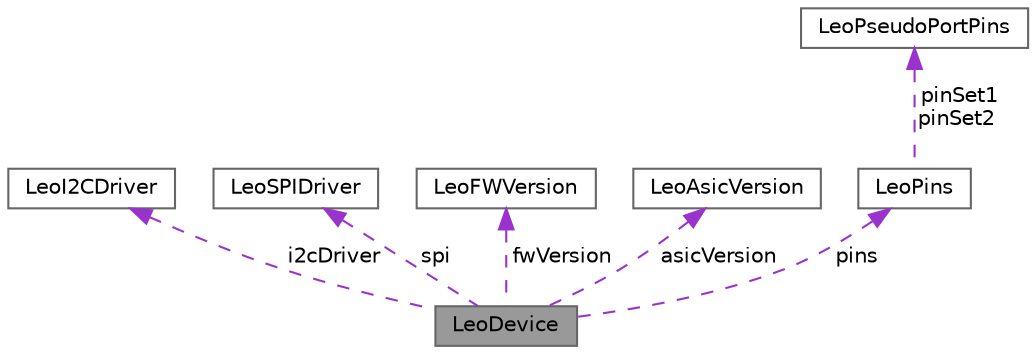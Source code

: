 digraph "LeoDevice"
{
 // LATEX_PDF_SIZE
  bgcolor="transparent";
  edge [fontname=Helvetica,fontsize=10,labelfontname=Helvetica,labelfontsize=10];
  node [fontname=Helvetica,fontsize=10,shape=box,height=0.2,width=0.4];
  Node1 [label="LeoDevice",height=0.2,width=0.4,color="gray40", fillcolor="grey60", style="filled", fontcolor="black",tooltip="Struct defining Leo CXL device."];
  Node2 -> Node1 [dir="back",color="darkorchid3",style="dashed",label=" i2cDriver" ];
  Node2 [label="LeoI2CDriver",height=0.2,width=0.4,color="gray40", fillcolor="white", style="filled",URL="$structLeoI2CDriver.html",tooltip="Struct defining I2C/SMBus connection with a Leo device."];
  Node3 -> Node1 [dir="back",color="darkorchid3",style="dashed",label=" spi" ];
  Node3 [label="LeoSPIDriver",height=0.2,width=0.4,color="gray40", fillcolor="white", style="filled",URL="$structLeoSPIDriver.html",tooltip="SPI types SPI is a synchronous serial interface communications are controlled by SPI master and used ..."];
  Node4 -> Node1 [dir="back",color="darkorchid3",style="dashed",label=" fwVersion" ];
  Node4 [label="LeoFWVersion",height=0.2,width=0.4,color="gray40", fillcolor="white", style="filled",URL="$structLeoFWVersion.html",tooltip="Struct defining FW version loaded on a Leo device."];
  Node5 -> Node1 [dir="back",color="darkorchid3",style="dashed",label=" asicVersion" ];
  Node5 [label="LeoAsicVersion",height=0.2,width=0.4,color="gray40", fillcolor="white", style="filled",URL="$structLeoAsicVersion.html",tooltip="Struct defining FW version loaded on a Leo device."];
  Node6 -> Node1 [dir="back",color="darkorchid3",style="dashed",label=" pins" ];
  Node6 [label="LeoPins",height=0.2,width=0.4,color="gray40", fillcolor="white", style="filled",URL="$structLeoPins.html",tooltip="Struct defining one set of pseudo port pins for a give lane."];
  Node7 -> Node6 [dir="back",color="darkorchid3",style="dashed",label=" pinSet1\npinSet2" ];
  Node7 [label="LeoPseudoPortPins",height=0.2,width=0.4,color="gray40", fillcolor="white", style="filled",URL="$structLeoPseudoPortPins.html",tooltip="Struct defining pesudo port physical info."];
}
